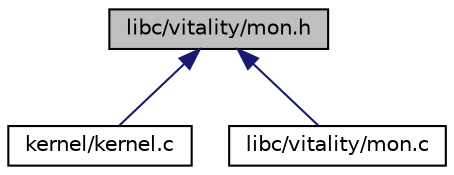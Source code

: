 digraph "libc/vitality/mon.h"
{
  edge [fontname="Helvetica",fontsize="10",labelfontname="Helvetica",labelfontsize="10"];
  node [fontname="Helvetica",fontsize="10",shape=record];
  Node1 [label="libc/vitality/mon.h",height=0.2,width=0.4,color="black", fillcolor="grey75", style="filled", fontcolor="black"];
  Node1 -> Node2 [dir="back",color="midnightblue",fontsize="10",style="solid"];
  Node2 [label="kernel/kernel.c",height=0.2,width=0.4,color="black", fillcolor="white", style="filled",URL="$a00062.html"];
  Node1 -> Node3 [dir="back",color="midnightblue",fontsize="10",style="solid"];
  Node3 [label="libc/vitality/mon.c",height=0.2,width=0.4,color="black", fillcolor="white", style="filled",URL="$a00167.html"];
}
